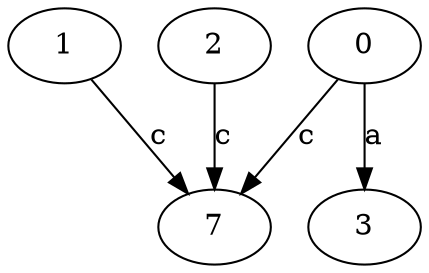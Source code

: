 strict digraph  {
1;
2;
3;
0;
7;
1 -> 7  [label=c];
2 -> 7  [label=c];
0 -> 3  [label=a];
0 -> 7  [label=c];
}
